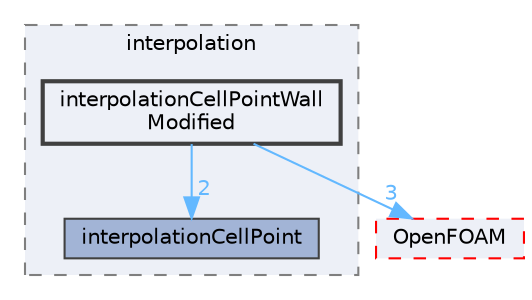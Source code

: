 digraph "src/finiteVolume/interpolation/interpolation/interpolationCellPointWallModified"
{
 // LATEX_PDF_SIZE
  bgcolor="transparent";
  edge [fontname=Helvetica,fontsize=10,labelfontname=Helvetica,labelfontsize=10];
  node [fontname=Helvetica,fontsize=10,shape=box,height=0.2,width=0.4];
  compound=true
  subgraph clusterdir_c993260712d995df6dda7964041544db {
    graph [ bgcolor="#edf0f7", pencolor="grey50", label="interpolation", fontname=Helvetica,fontsize=10 style="filled,dashed", URL="dir_c993260712d995df6dda7964041544db.html",tooltip=""]
  dir_a3dc0e4243195fcc544ce440c33a38a4 [label="interpolationCellPoint", fillcolor="#a2b4d6", color="grey25", style="filled", URL="dir_a3dc0e4243195fcc544ce440c33a38a4.html",tooltip=""];
  dir_31bda3bbacff91c8e8c054d648903083 [label="interpolationCellPointWall\lModified", fillcolor="#edf0f7", color="grey25", style="filled,bold", URL="dir_31bda3bbacff91c8e8c054d648903083.html",tooltip=""];
  }
  dir_c5473ff19b20e6ec4dfe5c310b3778a8 [label="OpenFOAM", fillcolor="#edf0f7", color="red", style="filled,dashed", URL="dir_c5473ff19b20e6ec4dfe5c310b3778a8.html",tooltip=""];
  dir_31bda3bbacff91c8e8c054d648903083->dir_a3dc0e4243195fcc544ce440c33a38a4 [headlabel="2", labeldistance=1.5 headhref="dir_001934_001932.html" href="dir_001934_001932.html" color="steelblue1" fontcolor="steelblue1"];
  dir_31bda3bbacff91c8e8c054d648903083->dir_c5473ff19b20e6ec4dfe5c310b3778a8 [headlabel="3", labeldistance=1.5 headhref="dir_001934_002695.html" href="dir_001934_002695.html" color="steelblue1" fontcolor="steelblue1"];
}
